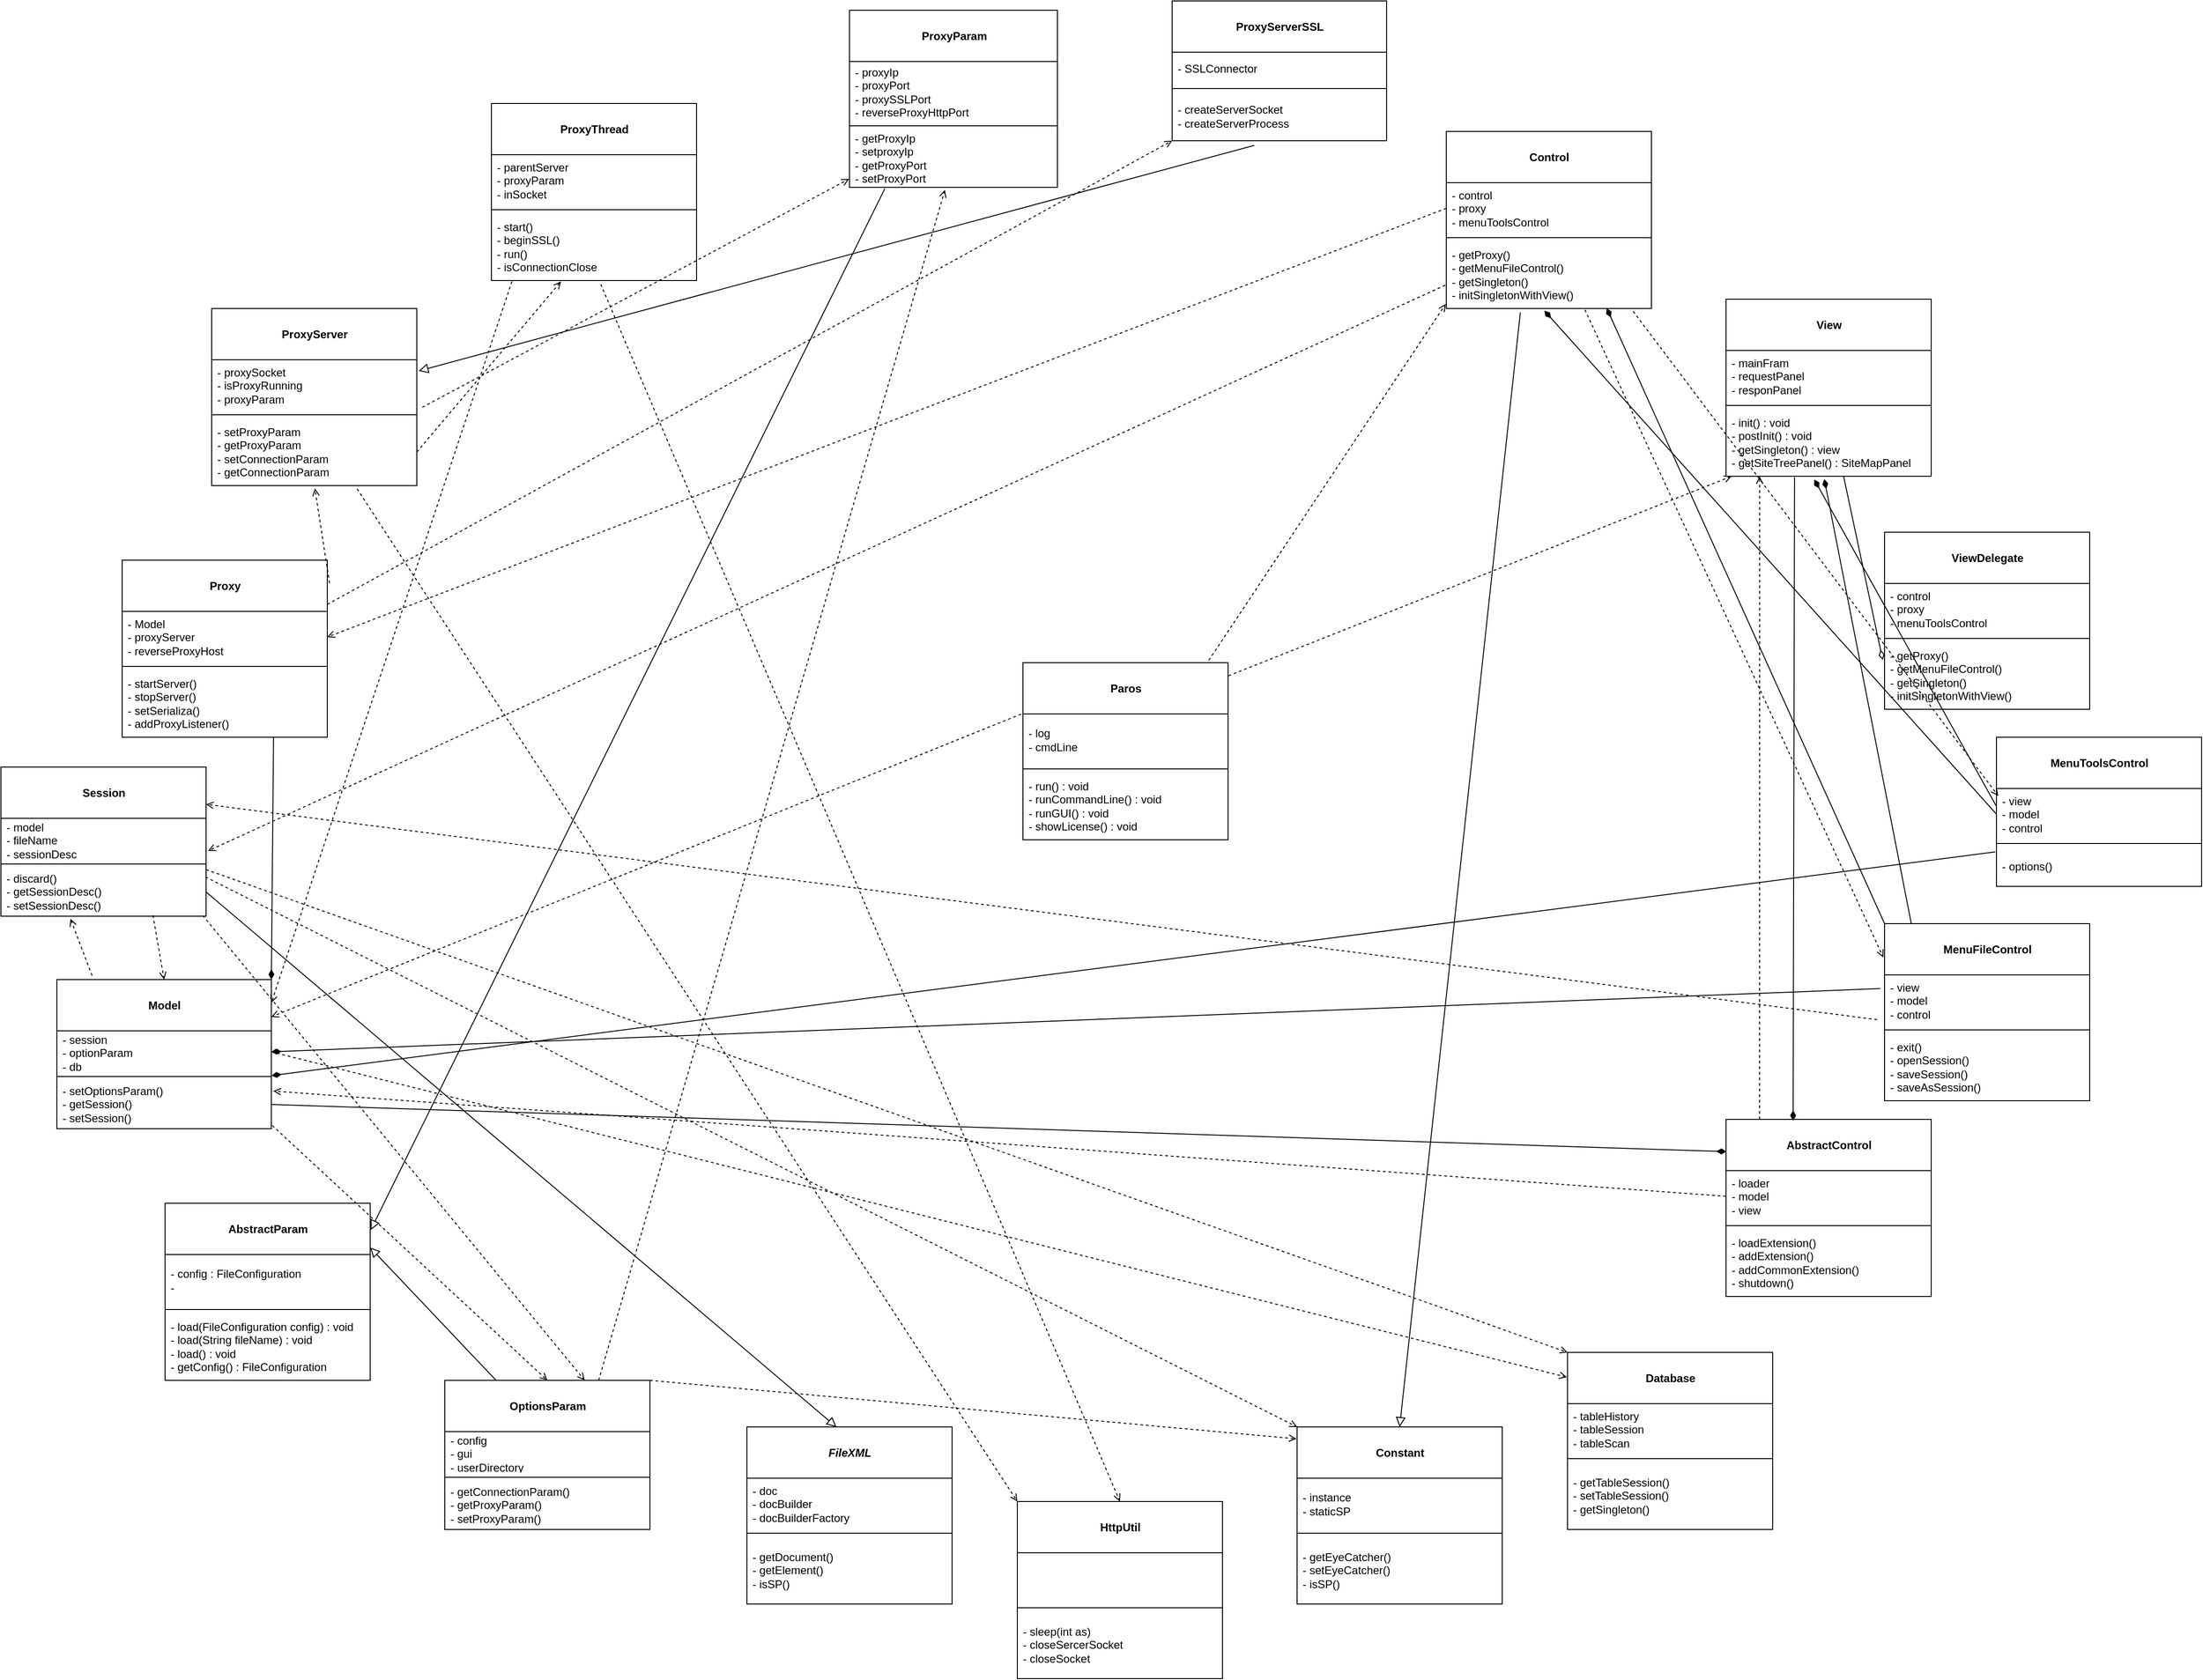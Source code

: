 <mxfile version="15.2.9" type="device"><diagram id="C5RBs43oDa-KdzZeNtuy" name="Page-1"><mxGraphModel dx="7194" dy="3816" grid="1" gridSize="10" guides="1" tooltips="1" connect="1" arrows="1" fold="1" page="1" pageScale="1" pageWidth="827" pageHeight="1169" math="0" shadow="0"><root><mxCell id="WIyWlLk6GJQsqaUBKTNV-0"/><mxCell id="WIyWlLk6GJQsqaUBKTNV-1" parent="WIyWlLk6GJQsqaUBKTNV-0"/><mxCell id="tkb_pEtWwUhzIgSd7zSA-120" value="&lt;br&gt;&lt;b&gt;ProxyServer&lt;/b&gt;" style="swimlane;fontStyle=0;align=center;verticalAlign=top;childLayout=stackLayout;horizontal=1;startSize=55;horizontalStack=0;resizeParent=1;resizeParentMax=0;resizeLast=0;collapsible=0;marginBottom=0;html=1;" parent="WIyWlLk6GJQsqaUBKTNV-1" vertex="1"><mxGeometry x="-1030" y="-490" width="220" height="190" as="geometry"/></mxCell><mxCell id="tkb_pEtWwUhzIgSd7zSA-122" value="- proxySocket&lt;br&gt;- isProxyRunning&lt;br&gt;- proxyParam" style="text;html=1;strokeColor=none;fillColor=none;align=left;verticalAlign=middle;spacingLeft=4;spacingRight=4;overflow=hidden;rotatable=0;points=[[0,0.5],[1,0.5]];portConstraint=eastwest;" parent="tkb_pEtWwUhzIgSd7zSA-120" vertex="1"><mxGeometry y="55" width="220" height="55" as="geometry"/></mxCell><mxCell id="tkb_pEtWwUhzIgSd7zSA-125" value="" style="line;strokeWidth=1;fillColor=none;align=left;verticalAlign=middle;spacingTop=-1;spacingLeft=3;spacingRight=3;rotatable=0;labelPosition=right;points=[];portConstraint=eastwest;" parent="tkb_pEtWwUhzIgSd7zSA-120" vertex="1"><mxGeometry y="110" width="220" height="8" as="geometry"/></mxCell><mxCell id="tkb_pEtWwUhzIgSd7zSA-127" value="- setProxyParam&lt;br&gt;- getProxyParam&lt;br&gt;- setConnectionParam&lt;br&gt;- getConnectionParam" style="text;html=1;strokeColor=none;fillColor=none;align=left;verticalAlign=middle;spacingLeft=4;spacingRight=4;overflow=hidden;rotatable=0;points=[[0,0.5],[1,0.5]];portConstraint=eastwest;" parent="tkb_pEtWwUhzIgSd7zSA-120" vertex="1"><mxGeometry y="118" width="220" height="72" as="geometry"/></mxCell><mxCell id="bQ-2oHwVP3NK-oVMbTSB-0" value="&lt;br&gt;&lt;b&gt;ProxyServerSSL&lt;/b&gt;" style="swimlane;fontStyle=0;align=center;verticalAlign=top;childLayout=stackLayout;horizontal=1;startSize=55;horizontalStack=0;resizeParent=1;resizeParentMax=0;resizeLast=0;collapsible=0;marginBottom=0;html=1;" parent="WIyWlLk6GJQsqaUBKTNV-1" vertex="1"><mxGeometry y="-820" width="230" height="150" as="geometry"/></mxCell><mxCell id="bQ-2oHwVP3NK-oVMbTSB-1" value="- SSLConnector" style="text;html=1;strokeColor=none;fillColor=none;align=left;verticalAlign=middle;spacingLeft=4;spacingRight=4;overflow=hidden;rotatable=0;points=[[0,0.5],[1,0.5]];portConstraint=eastwest;" parent="bQ-2oHwVP3NK-oVMbTSB-0" vertex="1"><mxGeometry y="55" width="230" height="35" as="geometry"/></mxCell><mxCell id="bQ-2oHwVP3NK-oVMbTSB-2" value="" style="line;strokeWidth=1;fillColor=none;align=left;verticalAlign=middle;spacingTop=-1;spacingLeft=3;spacingRight=3;rotatable=0;labelPosition=right;points=[];portConstraint=eastwest;" parent="bQ-2oHwVP3NK-oVMbTSB-0" vertex="1"><mxGeometry y="90" width="230" height="8" as="geometry"/></mxCell><mxCell id="bQ-2oHwVP3NK-oVMbTSB-3" value="- createServerSocket&lt;br&gt;- createServerProcess" style="text;html=1;strokeColor=none;fillColor=none;align=left;verticalAlign=middle;spacingLeft=4;spacingRight=4;overflow=hidden;rotatable=0;points=[[0,0.5],[1,0.5]];portConstraint=eastwest;" parent="bQ-2oHwVP3NK-oVMbTSB-0" vertex="1"><mxGeometry y="98" width="230" height="52" as="geometry"/></mxCell><mxCell id="bQ-2oHwVP3NK-oVMbTSB-4" value="&lt;br&gt;&lt;b&gt;ProxyParam&lt;/b&gt;" style="swimlane;fontStyle=0;align=center;verticalAlign=top;childLayout=stackLayout;horizontal=1;startSize=55;horizontalStack=0;resizeParent=1;resizeParentMax=0;resizeLast=0;collapsible=0;marginBottom=0;html=1;" parent="WIyWlLk6GJQsqaUBKTNV-1" vertex="1"><mxGeometry x="-346" y="-810" width="223" height="190" as="geometry"/></mxCell><mxCell id="bQ-2oHwVP3NK-oVMbTSB-5" value="- proxyIp&lt;br&gt;- proxyPort&lt;br&gt;- proxySSLPort&lt;br&gt;- reverseProxyHttpPort" style="text;html=1;strokeColor=none;fillColor=none;align=left;verticalAlign=middle;spacingLeft=4;spacingRight=4;overflow=hidden;rotatable=0;points=[[0,0.5],[1,0.5]];portConstraint=eastwest;" parent="bQ-2oHwVP3NK-oVMbTSB-4" vertex="1"><mxGeometry y="55" width="223" height="65" as="geometry"/></mxCell><mxCell id="bQ-2oHwVP3NK-oVMbTSB-6" value="" style="line;strokeWidth=1;fillColor=none;align=left;verticalAlign=middle;spacingTop=-1;spacingLeft=3;spacingRight=3;rotatable=0;labelPosition=right;points=[];portConstraint=eastwest;" parent="bQ-2oHwVP3NK-oVMbTSB-4" vertex="1"><mxGeometry y="120" width="223" height="8" as="geometry"/></mxCell><mxCell id="bQ-2oHwVP3NK-oVMbTSB-7" value="- getProxyIp&lt;br&gt;- setproxyIp&lt;br&gt;- getProxyPort&lt;br&gt;- setProxyPort" style="text;html=1;strokeColor=none;fillColor=none;align=left;verticalAlign=middle;spacingLeft=4;spacingRight=4;overflow=hidden;rotatable=0;points=[[0,0.5],[1,0.5]];portConstraint=eastwest;" parent="bQ-2oHwVP3NK-oVMbTSB-4" vertex="1"><mxGeometry y="128" width="223" height="62" as="geometry"/></mxCell><mxCell id="bQ-2oHwVP3NK-oVMbTSB-8" value="&lt;br&gt;&lt;b&gt;ProxyThread&lt;/b&gt;" style="swimlane;fontStyle=0;align=center;verticalAlign=top;childLayout=stackLayout;horizontal=1;startSize=55;horizontalStack=0;resizeParent=1;resizeParentMax=0;resizeLast=0;collapsible=0;marginBottom=0;html=1;" parent="WIyWlLk6GJQsqaUBKTNV-1" vertex="1"><mxGeometry x="-730" y="-710" width="220" height="190" as="geometry"/></mxCell><mxCell id="bQ-2oHwVP3NK-oVMbTSB-9" value="- parentServer&lt;br&gt;- proxyParam&lt;br&gt;- inSocket" style="text;html=1;strokeColor=none;fillColor=none;align=left;verticalAlign=middle;spacingLeft=4;spacingRight=4;overflow=hidden;rotatable=0;points=[[0,0.5],[1,0.5]];portConstraint=eastwest;" parent="bQ-2oHwVP3NK-oVMbTSB-8" vertex="1"><mxGeometry y="55" width="220" height="55" as="geometry"/></mxCell><mxCell id="bQ-2oHwVP3NK-oVMbTSB-10" value="" style="line;strokeWidth=1;fillColor=none;align=left;verticalAlign=middle;spacingTop=-1;spacingLeft=3;spacingRight=3;rotatable=0;labelPosition=right;points=[];portConstraint=eastwest;" parent="bQ-2oHwVP3NK-oVMbTSB-8" vertex="1"><mxGeometry y="110" width="220" height="8" as="geometry"/></mxCell><mxCell id="bQ-2oHwVP3NK-oVMbTSB-11" value="- start()&lt;br&gt;- beginSSL()&lt;br&gt;- run()&lt;br&gt;- isConnectionClose" style="text;html=1;strokeColor=none;fillColor=none;align=left;verticalAlign=middle;spacingLeft=4;spacingRight=4;overflow=hidden;rotatable=0;points=[[0,0.5],[1,0.5]];portConstraint=eastwest;" parent="bQ-2oHwVP3NK-oVMbTSB-8" vertex="1"><mxGeometry y="118" width="220" height="72" as="geometry"/></mxCell><mxCell id="bQ-2oHwVP3NK-oVMbTSB-12" value="&lt;br&gt;&lt;b&gt;Proxy&lt;/b&gt;" style="swimlane;fontStyle=0;align=center;verticalAlign=top;childLayout=stackLayout;horizontal=1;startSize=55;horizontalStack=0;resizeParent=1;resizeParentMax=0;resizeLast=0;collapsible=0;marginBottom=0;html=1;" parent="WIyWlLk6GJQsqaUBKTNV-1" vertex="1"><mxGeometry x="-1126" y="-220" width="220" height="190" as="geometry"/></mxCell><mxCell id="bQ-2oHwVP3NK-oVMbTSB-13" value="- Model&lt;br&gt;- proxyServer&lt;br&gt;- reverseProxyHost" style="text;html=1;strokeColor=none;fillColor=none;align=left;verticalAlign=middle;spacingLeft=4;spacingRight=4;overflow=hidden;rotatable=0;points=[[0,0.5],[1,0.5]];portConstraint=eastwest;" parent="bQ-2oHwVP3NK-oVMbTSB-12" vertex="1"><mxGeometry y="55" width="220" height="55" as="geometry"/></mxCell><mxCell id="bQ-2oHwVP3NK-oVMbTSB-14" value="" style="line;strokeWidth=1;fillColor=none;align=left;verticalAlign=middle;spacingTop=-1;spacingLeft=3;spacingRight=3;rotatable=0;labelPosition=right;points=[];portConstraint=eastwest;" parent="bQ-2oHwVP3NK-oVMbTSB-12" vertex="1"><mxGeometry y="110" width="220" height="8" as="geometry"/></mxCell><mxCell id="bQ-2oHwVP3NK-oVMbTSB-15" value="- startServer()&lt;br&gt;- stopServer()&lt;br&gt;- setSerializa()&lt;br&gt;- addProxyListener()" style="text;html=1;strokeColor=none;fillColor=none;align=left;verticalAlign=middle;spacingLeft=4;spacingRight=4;overflow=hidden;rotatable=0;points=[[0,0.5],[1,0.5]];portConstraint=eastwest;" parent="bQ-2oHwVP3NK-oVMbTSB-12" vertex="1"><mxGeometry y="118" width="220" height="72" as="geometry"/></mxCell><mxCell id="bQ-2oHwVP3NK-oVMbTSB-16" value="&lt;br&gt;&lt;b&gt;Model&lt;/b&gt;" style="swimlane;fontStyle=0;align=center;verticalAlign=top;childLayout=stackLayout;horizontal=1;startSize=55;horizontalStack=0;resizeParent=1;resizeParentMax=0;resizeLast=0;collapsible=0;marginBottom=0;html=1;" parent="WIyWlLk6GJQsqaUBKTNV-1" vertex="1"><mxGeometry x="-1196" y="230" width="230" height="160" as="geometry"/></mxCell><mxCell id="bQ-2oHwVP3NK-oVMbTSB-17" value="- session&amp;nbsp;&lt;br&gt;- optionParam&lt;br&gt;- db" style="text;html=1;strokeColor=none;fillColor=none;align=left;verticalAlign=middle;spacingLeft=4;spacingRight=4;overflow=hidden;rotatable=0;points=[[0,0.5],[1,0.5]];portConstraint=eastwest;" parent="bQ-2oHwVP3NK-oVMbTSB-16" vertex="1"><mxGeometry y="55" width="230" height="45" as="geometry"/></mxCell><mxCell id="bQ-2oHwVP3NK-oVMbTSB-18" value="" style="line;strokeWidth=1;fillColor=none;align=left;verticalAlign=middle;spacingTop=-1;spacingLeft=3;spacingRight=3;rotatable=0;labelPosition=right;points=[];portConstraint=eastwest;" parent="bQ-2oHwVP3NK-oVMbTSB-16" vertex="1"><mxGeometry y="100" width="230" height="8" as="geometry"/></mxCell><mxCell id="bQ-2oHwVP3NK-oVMbTSB-19" value="- setOptionsParam()&lt;br&gt;- getSession()&lt;br&gt;- setSession()" style="text;html=1;strokeColor=none;fillColor=none;align=left;verticalAlign=middle;spacingLeft=4;spacingRight=4;overflow=hidden;rotatable=0;points=[[0,0.5],[1,0.5]];portConstraint=eastwest;" parent="bQ-2oHwVP3NK-oVMbTSB-16" vertex="1"><mxGeometry y="108" width="230" height="52" as="geometry"/></mxCell><mxCell id="bQ-2oHwVP3NK-oVMbTSB-20" value="&lt;br&gt;&lt;b&gt;Session&lt;/b&gt;" style="swimlane;fontStyle=0;align=center;verticalAlign=top;childLayout=stackLayout;horizontal=1;startSize=55;horizontalStack=0;resizeParent=1;resizeParentMax=0;resizeLast=0;collapsible=0;marginBottom=0;html=1;" parent="WIyWlLk6GJQsqaUBKTNV-1" vertex="1"><mxGeometry x="-1256" y="2" width="220" height="160" as="geometry"/></mxCell><mxCell id="bQ-2oHwVP3NK-oVMbTSB-21" value="- model&amp;nbsp;&lt;br&gt;- fileName&lt;br&gt;- sessionDesc" style="text;html=1;strokeColor=none;fillColor=none;align=left;verticalAlign=middle;spacingLeft=4;spacingRight=4;overflow=hidden;rotatable=0;points=[[0,0.5],[1,0.5]];portConstraint=eastwest;" parent="bQ-2oHwVP3NK-oVMbTSB-20" vertex="1"><mxGeometry y="55" width="220" height="45" as="geometry"/></mxCell><mxCell id="bQ-2oHwVP3NK-oVMbTSB-22" value="" style="line;strokeWidth=1;fillColor=none;align=left;verticalAlign=middle;spacingTop=-1;spacingLeft=3;spacingRight=3;rotatable=0;labelPosition=right;points=[];portConstraint=eastwest;" parent="bQ-2oHwVP3NK-oVMbTSB-20" vertex="1"><mxGeometry y="100" width="220" height="8" as="geometry"/></mxCell><mxCell id="bQ-2oHwVP3NK-oVMbTSB-23" value="- discard()&lt;br&gt;- getSessionDesc()&lt;br&gt;- setSessionDesc()" style="text;html=1;strokeColor=none;fillColor=none;align=left;verticalAlign=middle;spacingLeft=4;spacingRight=4;overflow=hidden;rotatable=0;points=[[0,0.5],[1,0.5]];portConstraint=eastwest;" parent="bQ-2oHwVP3NK-oVMbTSB-20" vertex="1"><mxGeometry y="108" width="220" height="52" as="geometry"/></mxCell><mxCell id="bQ-2oHwVP3NK-oVMbTSB-24" value="&lt;br&gt;&lt;b&gt;OptionsParam&lt;/b&gt;" style="swimlane;fontStyle=0;align=center;verticalAlign=top;childLayout=stackLayout;horizontal=1;startSize=55;horizontalStack=0;resizeParent=1;resizeParentMax=0;resizeLast=0;collapsible=0;marginBottom=0;html=1;" parent="WIyWlLk6GJQsqaUBKTNV-1" vertex="1"><mxGeometry x="-780" y="660" width="220" height="160" as="geometry"/></mxCell><mxCell id="bQ-2oHwVP3NK-oVMbTSB-25" value="- config&amp;nbsp;&lt;br&gt;- gui&lt;br&gt;- userDirectory" style="text;html=1;strokeColor=none;fillColor=none;align=left;verticalAlign=middle;spacingLeft=4;spacingRight=4;overflow=hidden;rotatable=0;points=[[0,0.5],[1,0.5]];portConstraint=eastwest;" parent="bQ-2oHwVP3NK-oVMbTSB-24" vertex="1"><mxGeometry y="55" width="220" height="45" as="geometry"/></mxCell><mxCell id="bQ-2oHwVP3NK-oVMbTSB-26" value="" style="line;strokeWidth=1;fillColor=none;align=left;verticalAlign=middle;spacingTop=-1;spacingLeft=3;spacingRight=3;rotatable=0;labelPosition=right;points=[];portConstraint=eastwest;" parent="bQ-2oHwVP3NK-oVMbTSB-24" vertex="1"><mxGeometry y="100" width="220" height="8" as="geometry"/></mxCell><mxCell id="bQ-2oHwVP3NK-oVMbTSB-27" value="- getConnectionParam()&lt;br&gt;- getProxyParam()&lt;br&gt;- setProxyParam()" style="text;html=1;strokeColor=none;fillColor=none;align=left;verticalAlign=middle;spacingLeft=4;spacingRight=4;overflow=hidden;rotatable=0;points=[[0,0.5],[1,0.5]];portConstraint=eastwest;" parent="bQ-2oHwVP3NK-oVMbTSB-24" vertex="1"><mxGeometry y="108" width="220" height="52" as="geometry"/></mxCell><mxCell id="bQ-2oHwVP3NK-oVMbTSB-28" value="&lt;br&gt;&lt;b&gt;Control&lt;/b&gt;" style="swimlane;fontStyle=0;align=center;verticalAlign=top;childLayout=stackLayout;horizontal=1;startSize=55;horizontalStack=0;resizeParent=1;resizeParentMax=0;resizeLast=0;collapsible=0;marginBottom=0;html=1;" parent="WIyWlLk6GJQsqaUBKTNV-1" vertex="1"><mxGeometry x="294" y="-680" width="220" height="190" as="geometry"/></mxCell><mxCell id="bQ-2oHwVP3NK-oVMbTSB-29" value="- control&lt;br&gt;- proxy&lt;br&gt;- menuToolsControl" style="text;html=1;strokeColor=none;fillColor=none;align=left;verticalAlign=middle;spacingLeft=4;spacingRight=4;overflow=hidden;rotatable=0;points=[[0,0.5],[1,0.5]];portConstraint=eastwest;" parent="bQ-2oHwVP3NK-oVMbTSB-28" vertex="1"><mxGeometry y="55" width="220" height="55" as="geometry"/></mxCell><mxCell id="bQ-2oHwVP3NK-oVMbTSB-30" value="" style="line;strokeWidth=1;fillColor=none;align=left;verticalAlign=middle;spacingTop=-1;spacingLeft=3;spacingRight=3;rotatable=0;labelPosition=right;points=[];portConstraint=eastwest;" parent="bQ-2oHwVP3NK-oVMbTSB-28" vertex="1"><mxGeometry y="110" width="220" height="8" as="geometry"/></mxCell><mxCell id="bQ-2oHwVP3NK-oVMbTSB-31" value="- getProxy()&lt;br&gt;- getMenuFileControl()&lt;br&gt;- getSingleton()&lt;br&gt;- initSingletonWithView()" style="text;html=1;strokeColor=none;fillColor=none;align=left;verticalAlign=middle;spacingLeft=4;spacingRight=4;overflow=hidden;rotatable=0;points=[[0,0.5],[1,0.5]];portConstraint=eastwest;" parent="bQ-2oHwVP3NK-oVMbTSB-28" vertex="1"><mxGeometry y="118" width="220" height="72" as="geometry"/></mxCell><mxCell id="bQ-2oHwVP3NK-oVMbTSB-33" value="&lt;br&gt;&lt;b&gt;MenuFileControl&lt;/b&gt;" style="swimlane;fontStyle=0;align=center;verticalAlign=top;childLayout=stackLayout;horizontal=1;startSize=55;horizontalStack=0;resizeParent=1;resizeParentMax=0;resizeLast=0;collapsible=0;marginBottom=0;html=1;" parent="WIyWlLk6GJQsqaUBKTNV-1" vertex="1"><mxGeometry x="764" y="170" width="220" height="190" as="geometry"/></mxCell><mxCell id="bQ-2oHwVP3NK-oVMbTSB-34" value="- view&lt;br&gt;- model&lt;br&gt;- control" style="text;html=1;strokeColor=none;fillColor=none;align=left;verticalAlign=middle;spacingLeft=4;spacingRight=4;overflow=hidden;rotatable=0;points=[[0,0.5],[1,0.5]];portConstraint=eastwest;" parent="bQ-2oHwVP3NK-oVMbTSB-33" vertex="1"><mxGeometry y="55" width="220" height="55" as="geometry"/></mxCell><mxCell id="bQ-2oHwVP3NK-oVMbTSB-35" value="" style="line;strokeWidth=1;fillColor=none;align=left;verticalAlign=middle;spacingTop=-1;spacingLeft=3;spacingRight=3;rotatable=0;labelPosition=right;points=[];portConstraint=eastwest;" parent="bQ-2oHwVP3NK-oVMbTSB-33" vertex="1"><mxGeometry y="110" width="220" height="8" as="geometry"/></mxCell><mxCell id="bQ-2oHwVP3NK-oVMbTSB-36" value="- exit()&lt;br&gt;- openSession()&lt;br&gt;- saveSession()&lt;br&gt;- saveAsSession()" style="text;html=1;strokeColor=none;fillColor=none;align=left;verticalAlign=middle;spacingLeft=4;spacingRight=4;overflow=hidden;rotatable=0;points=[[0,0.5],[1,0.5]];portConstraint=eastwest;" parent="bQ-2oHwVP3NK-oVMbTSB-33" vertex="1"><mxGeometry y="118" width="220" height="72" as="geometry"/></mxCell><mxCell id="bQ-2oHwVP3NK-oVMbTSB-37" value="&lt;br&gt;&lt;b&gt;MenuToolsControl&lt;/b&gt;" style="swimlane;fontStyle=0;align=center;verticalAlign=top;childLayout=stackLayout;horizontal=1;startSize=55;horizontalStack=0;resizeParent=1;resizeParentMax=0;resizeLast=0;collapsible=0;marginBottom=0;html=1;" parent="WIyWlLk6GJQsqaUBKTNV-1" vertex="1"><mxGeometry x="884" y="-30" width="220" height="160" as="geometry"/></mxCell><mxCell id="bQ-2oHwVP3NK-oVMbTSB-38" value="- view&lt;br&gt;- model&lt;br&gt;- control" style="text;html=1;strokeColor=none;fillColor=none;align=left;verticalAlign=middle;spacingLeft=4;spacingRight=4;overflow=hidden;rotatable=0;points=[[0,0.5],[1,0.5]];portConstraint=eastwest;" parent="bQ-2oHwVP3NK-oVMbTSB-37" vertex="1"><mxGeometry y="55" width="220" height="55" as="geometry"/></mxCell><mxCell id="bQ-2oHwVP3NK-oVMbTSB-39" value="" style="line;strokeWidth=1;fillColor=none;align=left;verticalAlign=middle;spacingTop=-1;spacingLeft=3;spacingRight=3;rotatable=0;labelPosition=right;points=[];portConstraint=eastwest;" parent="bQ-2oHwVP3NK-oVMbTSB-37" vertex="1"><mxGeometry y="110" width="220" height="8" as="geometry"/></mxCell><mxCell id="bQ-2oHwVP3NK-oVMbTSB-40" value="- options()" style="text;html=1;strokeColor=none;fillColor=none;align=left;verticalAlign=middle;spacingLeft=4;spacingRight=4;overflow=hidden;rotatable=0;points=[[0,0.5],[1,0.5]];portConstraint=eastwest;" parent="bQ-2oHwVP3NK-oVMbTSB-37" vertex="1"><mxGeometry y="118" width="220" height="42" as="geometry"/></mxCell><mxCell id="bQ-2oHwVP3NK-oVMbTSB-41" value="&lt;br&gt;&lt;b&gt;AbstractControl&lt;/b&gt;" style="swimlane;fontStyle=0;align=center;verticalAlign=top;childLayout=stackLayout;horizontal=1;startSize=55;horizontalStack=0;resizeParent=1;resizeParentMax=0;resizeLast=0;collapsible=0;marginBottom=0;html=1;" parent="WIyWlLk6GJQsqaUBKTNV-1" vertex="1"><mxGeometry x="594" y="380" width="220" height="190" as="geometry"/></mxCell><mxCell id="bQ-2oHwVP3NK-oVMbTSB-42" value="- loader&lt;br&gt;- model&lt;br&gt;- view" style="text;html=1;strokeColor=none;fillColor=none;align=left;verticalAlign=middle;spacingLeft=4;spacingRight=4;overflow=hidden;rotatable=0;points=[[0,0.5],[1,0.5]];portConstraint=eastwest;" parent="bQ-2oHwVP3NK-oVMbTSB-41" vertex="1"><mxGeometry y="55" width="220" height="55" as="geometry"/></mxCell><mxCell id="bQ-2oHwVP3NK-oVMbTSB-43" value="" style="line;strokeWidth=1;fillColor=none;align=left;verticalAlign=middle;spacingTop=-1;spacingLeft=3;spacingRight=3;rotatable=0;labelPosition=right;points=[];portConstraint=eastwest;" parent="bQ-2oHwVP3NK-oVMbTSB-41" vertex="1"><mxGeometry y="110" width="220" height="8" as="geometry"/></mxCell><mxCell id="bQ-2oHwVP3NK-oVMbTSB-44" value="- loadExtension()&lt;br&gt;- addExtension()&lt;br&gt;- addCommonExtension()&lt;br&gt;- shutdown()" style="text;html=1;strokeColor=none;fillColor=none;align=left;verticalAlign=middle;spacingLeft=4;spacingRight=4;overflow=hidden;rotatable=0;points=[[0,0.5],[1,0.5]];portConstraint=eastwest;" parent="bQ-2oHwVP3NK-oVMbTSB-41" vertex="1"><mxGeometry y="118" width="220" height="72" as="geometry"/></mxCell><mxCell id="bQ-2oHwVP3NK-oVMbTSB-45" value="&lt;br&gt;&lt;b&gt;ViewDelegate&lt;/b&gt;" style="swimlane;fontStyle=0;align=center;verticalAlign=top;childLayout=stackLayout;horizontal=1;startSize=55;horizontalStack=0;resizeParent=1;resizeParentMax=0;resizeLast=0;collapsible=0;marginBottom=0;html=1;" parent="WIyWlLk6GJQsqaUBKTNV-1" vertex="1"><mxGeometry x="764" y="-250" width="220" height="190" as="geometry"/></mxCell><mxCell id="bQ-2oHwVP3NK-oVMbTSB-46" value="- control&lt;br&gt;- proxy&lt;br&gt;- menuToolsControl" style="text;html=1;strokeColor=none;fillColor=none;align=left;verticalAlign=middle;spacingLeft=4;spacingRight=4;overflow=hidden;rotatable=0;points=[[0,0.5],[1,0.5]];portConstraint=eastwest;" parent="bQ-2oHwVP3NK-oVMbTSB-45" vertex="1"><mxGeometry y="55" width="220" height="55" as="geometry"/></mxCell><mxCell id="bQ-2oHwVP3NK-oVMbTSB-47" value="" style="line;strokeWidth=1;fillColor=none;align=left;verticalAlign=middle;spacingTop=-1;spacingLeft=3;spacingRight=3;rotatable=0;labelPosition=right;points=[];portConstraint=eastwest;" parent="bQ-2oHwVP3NK-oVMbTSB-45" vertex="1"><mxGeometry y="110" width="220" height="8" as="geometry"/></mxCell><mxCell id="bQ-2oHwVP3NK-oVMbTSB-48" value="- getProxy()&lt;br&gt;- getMenuFileControl()&lt;br&gt;- getSingleton()&lt;br&gt;- initSingletonWithView()" style="text;html=1;strokeColor=none;fillColor=none;align=left;verticalAlign=middle;spacingLeft=4;spacingRight=4;overflow=hidden;rotatable=0;points=[[0,0.5],[1,0.5]];portConstraint=eastwest;" parent="bQ-2oHwVP3NK-oVMbTSB-45" vertex="1"><mxGeometry y="118" width="220" height="72" as="geometry"/></mxCell><mxCell id="bQ-2oHwVP3NK-oVMbTSB-49" value="&lt;br&gt;&lt;b&gt;Database&lt;/b&gt;" style="swimlane;fontStyle=0;align=center;verticalAlign=top;childLayout=stackLayout;horizontal=1;startSize=55;horizontalStack=0;resizeParent=1;resizeParentMax=0;resizeLast=0;collapsible=0;marginBottom=0;html=1;" parent="WIyWlLk6GJQsqaUBKTNV-1" vertex="1"><mxGeometry x="424" y="630" width="220" height="190" as="geometry"/></mxCell><mxCell id="bQ-2oHwVP3NK-oVMbTSB-50" value="- tableHistory&lt;br&gt;- tableSession&lt;br&gt;- tableScan" style="text;html=1;strokeColor=none;fillColor=none;align=left;verticalAlign=middle;spacingLeft=4;spacingRight=4;overflow=hidden;rotatable=0;points=[[0,0.5],[1,0.5]];portConstraint=eastwest;" parent="bQ-2oHwVP3NK-oVMbTSB-49" vertex="1"><mxGeometry y="55" width="220" height="55" as="geometry"/></mxCell><mxCell id="bQ-2oHwVP3NK-oVMbTSB-51" value="" style="line;strokeWidth=1;fillColor=none;align=left;verticalAlign=middle;spacingTop=-1;spacingLeft=3;spacingRight=3;rotatable=0;labelPosition=right;points=[];portConstraint=eastwest;" parent="bQ-2oHwVP3NK-oVMbTSB-49" vertex="1"><mxGeometry y="110" width="220" height="8" as="geometry"/></mxCell><mxCell id="bQ-2oHwVP3NK-oVMbTSB-52" value="- getTableSession()&lt;br&gt;- setTableSession()&lt;br&gt;- getSingleton()" style="text;html=1;strokeColor=none;fillColor=none;align=left;verticalAlign=middle;spacingLeft=4;spacingRight=4;overflow=hidden;rotatable=0;points=[[0,0.5],[1,0.5]];portConstraint=eastwest;" parent="bQ-2oHwVP3NK-oVMbTSB-49" vertex="1"><mxGeometry y="118" width="220" height="72" as="geometry"/></mxCell><mxCell id="bQ-2oHwVP3NK-oVMbTSB-53" value="&lt;br&gt;&lt;b&gt;Constant&lt;/b&gt;" style="swimlane;fontStyle=0;align=center;verticalAlign=top;childLayout=stackLayout;horizontal=1;startSize=55;horizontalStack=0;resizeParent=1;resizeParentMax=0;resizeLast=0;collapsible=0;marginBottom=0;html=1;" parent="WIyWlLk6GJQsqaUBKTNV-1" vertex="1"><mxGeometry x="134" y="710" width="220" height="190" as="geometry"/></mxCell><mxCell id="bQ-2oHwVP3NK-oVMbTSB-54" value="- instance&lt;br&gt;- staticSP" style="text;html=1;strokeColor=none;fillColor=none;align=left;verticalAlign=middle;spacingLeft=4;spacingRight=4;overflow=hidden;rotatable=0;points=[[0,0.5],[1,0.5]];portConstraint=eastwest;" parent="bQ-2oHwVP3NK-oVMbTSB-53" vertex="1"><mxGeometry y="55" width="220" height="55" as="geometry"/></mxCell><mxCell id="bQ-2oHwVP3NK-oVMbTSB-55" value="" style="line;strokeWidth=1;fillColor=none;align=left;verticalAlign=middle;spacingTop=-1;spacingLeft=3;spacingRight=3;rotatable=0;labelPosition=right;points=[];portConstraint=eastwest;" parent="bQ-2oHwVP3NK-oVMbTSB-53" vertex="1"><mxGeometry y="110" width="220" height="8" as="geometry"/></mxCell><mxCell id="bQ-2oHwVP3NK-oVMbTSB-56" value="- getEyeCatcher()&lt;br&gt;- setEyeCatcher()&lt;br&gt;- isSP()" style="text;html=1;strokeColor=none;fillColor=none;align=left;verticalAlign=middle;spacingLeft=4;spacingRight=4;overflow=hidden;rotatable=0;points=[[0,0.5],[1,0.5]];portConstraint=eastwest;" parent="bQ-2oHwVP3NK-oVMbTSB-53" vertex="1"><mxGeometry y="118" width="220" height="72" as="geometry"/></mxCell><mxCell id="bQ-2oHwVP3NK-oVMbTSB-57" value="&lt;i&gt;&lt;br&gt;&lt;b&gt;FileXML&lt;/b&gt;&lt;/i&gt;" style="swimlane;fontStyle=0;align=center;verticalAlign=top;childLayout=stackLayout;horizontal=1;startSize=55;horizontalStack=0;resizeParent=1;resizeParentMax=0;resizeLast=0;collapsible=0;marginBottom=0;html=1;" parent="WIyWlLk6GJQsqaUBKTNV-1" vertex="1"><mxGeometry x="-456" y="710" width="220" height="190" as="geometry"/></mxCell><mxCell id="bQ-2oHwVP3NK-oVMbTSB-58" value="- doc&lt;br&gt;- docBuilder&lt;br&gt;- docBuilderFactory" style="text;html=1;strokeColor=none;fillColor=none;align=left;verticalAlign=middle;spacingLeft=4;spacingRight=4;overflow=hidden;rotatable=0;points=[[0,0.5],[1,0.5]];portConstraint=eastwest;" parent="bQ-2oHwVP3NK-oVMbTSB-57" vertex="1"><mxGeometry y="55" width="220" height="55" as="geometry"/></mxCell><mxCell id="bQ-2oHwVP3NK-oVMbTSB-59" value="" style="line;strokeWidth=1;fillColor=none;align=left;verticalAlign=middle;spacingTop=-1;spacingLeft=3;spacingRight=3;rotatable=0;labelPosition=right;points=[];portConstraint=eastwest;" parent="bQ-2oHwVP3NK-oVMbTSB-57" vertex="1"><mxGeometry y="110" width="220" height="8" as="geometry"/></mxCell><mxCell id="bQ-2oHwVP3NK-oVMbTSB-60" value="- getDocument()&lt;br&gt;- getElement()&lt;br&gt;- isSP()" style="text;html=1;strokeColor=none;fillColor=none;align=left;verticalAlign=middle;spacingLeft=4;spacingRight=4;overflow=hidden;rotatable=0;points=[[0,0.5],[1,0.5]];portConstraint=eastwest;" parent="bQ-2oHwVP3NK-oVMbTSB-57" vertex="1"><mxGeometry y="118" width="220" height="72" as="geometry"/></mxCell><mxCell id="xhPi20aCinLdUj6UbwOE-0" value="&lt;br&gt;&lt;b&gt;HttpUtil&lt;/b&gt;" style="swimlane;fontStyle=0;align=center;verticalAlign=top;childLayout=stackLayout;horizontal=1;startSize=55;horizontalStack=0;resizeParent=1;resizeParentMax=0;resizeLast=0;collapsible=0;marginBottom=0;html=1;" parent="WIyWlLk6GJQsqaUBKTNV-1" vertex="1"><mxGeometry x="-166" y="790" width="220" height="190" as="geometry"/></mxCell><mxCell id="xhPi20aCinLdUj6UbwOE-1" value="&lt;br&gt;&lt;br&gt;" style="text;html=1;strokeColor=none;fillColor=none;align=left;verticalAlign=middle;spacingLeft=4;spacingRight=4;overflow=hidden;rotatable=0;points=[[0,0.5],[1,0.5]];portConstraint=eastwest;" parent="xhPi20aCinLdUj6UbwOE-0" vertex="1"><mxGeometry y="55" width="220" height="55" as="geometry"/></mxCell><mxCell id="xhPi20aCinLdUj6UbwOE-2" value="" style="line;strokeWidth=1;fillColor=none;align=left;verticalAlign=middle;spacingTop=-1;spacingLeft=3;spacingRight=3;rotatable=0;labelPosition=right;points=[];portConstraint=eastwest;" parent="xhPi20aCinLdUj6UbwOE-0" vertex="1"><mxGeometry y="110" width="220" height="8" as="geometry"/></mxCell><mxCell id="xhPi20aCinLdUj6UbwOE-3" value="- sleep(int as)&lt;br&gt;- closeSercerSocket&lt;br&gt;- closeSocket" style="text;html=1;strokeColor=none;fillColor=none;align=left;verticalAlign=middle;spacingLeft=4;spacingRight=4;overflow=hidden;rotatable=0;points=[[0,0.5],[1,0.5]];portConstraint=eastwest;" parent="xhPi20aCinLdUj6UbwOE-0" vertex="1"><mxGeometry y="118" width="220" height="72" as="geometry"/></mxCell><mxCell id="xhPi20aCinLdUj6UbwOE-4" value="&lt;br&gt;&lt;b&gt;View&lt;/b&gt;" style="swimlane;fontStyle=0;align=center;verticalAlign=top;childLayout=stackLayout;horizontal=1;startSize=55;horizontalStack=0;resizeParent=1;resizeParentMax=0;resizeLast=0;collapsible=0;marginBottom=0;html=1;" parent="WIyWlLk6GJQsqaUBKTNV-1" vertex="1"><mxGeometry x="594" y="-500" width="220" height="190" as="geometry"/></mxCell><mxCell id="xhPi20aCinLdUj6UbwOE-5" value="- mainFram&lt;br&gt;- requestPanel&lt;br&gt;- responPanel" style="text;html=1;strokeColor=none;fillColor=none;align=left;verticalAlign=middle;spacingLeft=4;spacingRight=4;overflow=hidden;rotatable=0;points=[[0,0.5],[1,0.5]];portConstraint=eastwest;" parent="xhPi20aCinLdUj6UbwOE-4" vertex="1"><mxGeometry y="55" width="220" height="55" as="geometry"/></mxCell><mxCell id="xhPi20aCinLdUj6UbwOE-6" value="" style="line;strokeWidth=1;fillColor=none;align=left;verticalAlign=middle;spacingTop=-1;spacingLeft=3;spacingRight=3;rotatable=0;labelPosition=right;points=[];portConstraint=eastwest;" parent="xhPi20aCinLdUj6UbwOE-4" vertex="1"><mxGeometry y="110" width="220" height="8" as="geometry"/></mxCell><mxCell id="xhPi20aCinLdUj6UbwOE-7" value="- init() : void&lt;br&gt;- postInit() : void&lt;br&gt;- getSingleton() : view&lt;br&gt;- getSiteTreePanel() : SiteMapPanel" style="text;html=1;strokeColor=none;fillColor=none;align=left;verticalAlign=middle;spacingLeft=4;spacingRight=4;overflow=hidden;rotatable=0;points=[[0,0.5],[1,0.5]];portConstraint=eastwest;" parent="xhPi20aCinLdUj6UbwOE-4" vertex="1"><mxGeometry y="118" width="220" height="72" as="geometry"/></mxCell><mxCell id="xhPi20aCinLdUj6UbwOE-16" value="&lt;br&gt;&lt;b&gt;Paros&lt;/b&gt;" style="swimlane;fontStyle=0;align=center;verticalAlign=top;childLayout=stackLayout;horizontal=1;startSize=55;horizontalStack=0;resizeParent=1;resizeParentMax=0;resizeLast=0;collapsible=0;marginBottom=0;html=1;" parent="WIyWlLk6GJQsqaUBKTNV-1" vertex="1"><mxGeometry x="-160" y="-110" width="220" height="190" as="geometry"/></mxCell><mxCell id="xhPi20aCinLdUj6UbwOE-17" value="- log&lt;br&gt;- cmdLine" style="text;html=1;strokeColor=none;fillColor=none;align=left;verticalAlign=middle;spacingLeft=4;spacingRight=4;overflow=hidden;rotatable=0;points=[[0,0.5],[1,0.5]];portConstraint=eastwest;" parent="xhPi20aCinLdUj6UbwOE-16" vertex="1"><mxGeometry y="55" width="220" height="55" as="geometry"/></mxCell><mxCell id="xhPi20aCinLdUj6UbwOE-18" value="" style="line;strokeWidth=1;fillColor=none;align=left;verticalAlign=middle;spacingTop=-1;spacingLeft=3;spacingRight=3;rotatable=0;labelPosition=right;points=[];portConstraint=eastwest;" parent="xhPi20aCinLdUj6UbwOE-16" vertex="1"><mxGeometry y="110" width="220" height="8" as="geometry"/></mxCell><mxCell id="xhPi20aCinLdUj6UbwOE-19" value="- run() : void&lt;br&gt;- runCommandLine() : void&lt;br&gt;- runGUI() : void&lt;br&gt;- showLicense() : void" style="text;html=1;strokeColor=none;fillColor=none;align=left;verticalAlign=middle;spacingLeft=4;spacingRight=4;overflow=hidden;rotatable=0;points=[[0,0.5],[1,0.5]];portConstraint=eastwest;" parent="xhPi20aCinLdUj6UbwOE-16" vertex="1"><mxGeometry y="118" width="220" height="72" as="geometry"/></mxCell><mxCell id="xhPi20aCinLdUj6UbwOE-20" value="&lt;br&gt;&lt;b&gt;AbstractParam&lt;/b&gt;" style="swimlane;fontStyle=0;align=center;verticalAlign=top;childLayout=stackLayout;horizontal=1;startSize=55;horizontalStack=0;resizeParent=1;resizeParentMax=0;resizeLast=0;collapsible=0;marginBottom=0;html=1;" parent="WIyWlLk6GJQsqaUBKTNV-1" vertex="1"><mxGeometry x="-1080" y="470" width="220" height="190" as="geometry"/></mxCell><mxCell id="xhPi20aCinLdUj6UbwOE-21" value="- config : FileConfiguration&lt;br&gt;-&amp;nbsp;" style="text;html=1;strokeColor=none;fillColor=none;align=left;verticalAlign=middle;spacingLeft=4;spacingRight=4;overflow=hidden;rotatable=0;points=[[0,0.5],[1,0.5]];portConstraint=eastwest;" parent="xhPi20aCinLdUj6UbwOE-20" vertex="1"><mxGeometry y="55" width="220" height="55" as="geometry"/></mxCell><mxCell id="xhPi20aCinLdUj6UbwOE-22" value="" style="line;strokeWidth=1;fillColor=none;align=left;verticalAlign=middle;spacingTop=-1;spacingLeft=3;spacingRight=3;rotatable=0;labelPosition=right;points=[];portConstraint=eastwest;" parent="xhPi20aCinLdUj6UbwOE-20" vertex="1"><mxGeometry y="110" width="220" height="8" as="geometry"/></mxCell><mxCell id="xhPi20aCinLdUj6UbwOE-23" value="- load(FileConfiguration config) : void&lt;br&gt;- load(String fileName) : void&lt;br&gt;- load() : void&lt;br&gt;- getConfig() : FileConfiguration" style="text;html=1;strokeColor=none;fillColor=none;align=left;verticalAlign=middle;spacingLeft=4;spacingRight=4;overflow=hidden;rotatable=0;points=[[0,0.5],[1,0.5]];portConstraint=eastwest;" parent="xhPi20aCinLdUj6UbwOE-20" vertex="1"><mxGeometry y="118" width="220" height="72" as="geometry"/></mxCell><mxCell id="PqUfMIWt5qme7OOf2qv6-5" value="" style="html=1;verticalAlign=bottom;labelBackgroundColor=none;endArrow=open;endFill=0;dashed=1;exitX=0.906;exitY=-0.013;exitDx=0;exitDy=0;exitPerimeter=0;entryX=-0.003;entryY=0.933;entryDx=0;entryDy=0;entryPerimeter=0;" parent="WIyWlLk6GJQsqaUBKTNV-1" source="xhPi20aCinLdUj6UbwOE-16" target="bQ-2oHwVP3NK-oVMbTSB-31" edge="1"><mxGeometry width="160" relative="1" as="geometry"><mxPoint x="361.58" y="-380.002" as="sourcePoint"/><mxPoint x="110" y="-480" as="targetPoint"/></mxGeometry></mxCell><mxCell id="PqUfMIWt5qme7OOf2qv6-8" value="" style="html=1;verticalAlign=bottom;labelBackgroundColor=none;endArrow=open;endFill=0;dashed=1;exitX=1.002;exitY=0.074;exitDx=0;exitDy=0;exitPerimeter=0;entryX=0.027;entryY=1;entryDx=0;entryDy=0;entryPerimeter=0;" parent="WIyWlLk6GJQsqaUBKTNV-1" source="xhPi20aCinLdUj6UbwOE-16" target="xhPi20aCinLdUj6UbwOE-7" edge="1"><mxGeometry width="160" relative="1" as="geometry"><mxPoint x="49.32" y="-102.47" as="sourcePoint"/><mxPoint x="303.34" y="-484.824" as="targetPoint"/></mxGeometry></mxCell><mxCell id="PqUfMIWt5qme7OOf2qv6-9" value="" style="html=1;verticalAlign=bottom;labelBackgroundColor=none;endArrow=open;endFill=0;dashed=1;exitX=-0.009;exitY=0.003;exitDx=0;exitDy=0;exitPerimeter=0;entryX=1;entryY=0.25;entryDx=0;entryDy=0;" parent="WIyWlLk6GJQsqaUBKTNV-1" source="xhPi20aCinLdUj6UbwOE-17" target="bQ-2oHwVP3NK-oVMbTSB-16" edge="1"><mxGeometry width="160" relative="1" as="geometry"><mxPoint x="70.44" y="-85.94" as="sourcePoint"/><mxPoint x="609.94" y="-300" as="targetPoint"/></mxGeometry></mxCell><mxCell id="PqUfMIWt5qme7OOf2qv6-10" value="" style="endArrow=none;startArrow=diamondThin;endFill=0;startFill=1;html=1;verticalAlign=bottom;labelBackgroundColor=none;strokeWidth=1;startSize=8;endSize=8;exitX=0.327;exitY=0.007;exitDx=0;exitDy=0;entryX=0.334;entryY=1.015;entryDx=0;entryDy=0;entryPerimeter=0;exitPerimeter=0;" parent="WIyWlLk6GJQsqaUBKTNV-1" source="bQ-2oHwVP3NK-oVMbTSB-41" target="xhPi20aCinLdUj6UbwOE-7" edge="1"><mxGeometry width="160" relative="1" as="geometry"><mxPoint x="-260" y="-100" as="sourcePoint"/><mxPoint x="-100" y="-100" as="targetPoint"/></mxGeometry></mxCell><mxCell id="PqUfMIWt5qme7OOf2qv6-11" value="" style="endArrow=none;startArrow=diamondThin;endFill=0;startFill=1;html=1;verticalAlign=bottom;labelBackgroundColor=none;strokeWidth=1;startSize=8;endSize=8;exitX=0.002;exitY=0.182;exitDx=0;exitDy=0;exitPerimeter=0;entryX=1;entryY=0.5;entryDx=0;entryDy=0;" parent="WIyWlLk6GJQsqaUBKTNV-1" source="bQ-2oHwVP3NK-oVMbTSB-41" target="bQ-2oHwVP3NK-oVMbTSB-19" edge="1"><mxGeometry width="160" relative="1" as="geometry"><mxPoint x="604" y="390" as="sourcePoint"/><mxPoint x="-910" y="333" as="targetPoint"/></mxGeometry></mxCell><mxCell id="mf9ZN5iAmC9NhIxaxKmm-0" value="" style="html=1;verticalAlign=bottom;labelBackgroundColor=none;endArrow=open;endFill=0;dashed=1;exitX=0;exitY=0.5;exitDx=0;exitDy=0;entryX=1.009;entryY=0.224;entryDx=0;entryDy=0;entryPerimeter=0;" parent="WIyWlLk6GJQsqaUBKTNV-1" source="bQ-2oHwVP3NK-oVMbTSB-42" target="bQ-2oHwVP3NK-oVMbTSB-19" edge="1"><mxGeometry width="160" relative="1" as="geometry"><mxPoint x="70.44" y="-85.94" as="sourcePoint"/><mxPoint x="609.94" y="-300" as="targetPoint"/></mxGeometry></mxCell><mxCell id="mf9ZN5iAmC9NhIxaxKmm-1" value="" style="html=1;verticalAlign=bottom;labelBackgroundColor=none;endArrow=open;endFill=0;dashed=1;entryX=1.01;entryY=0.775;entryDx=0;entryDy=0;exitX=-0.005;exitY=0.653;exitDx=0;exitDy=0;exitPerimeter=0;entryPerimeter=0;" parent="WIyWlLk6GJQsqaUBKTNV-1" source="bQ-2oHwVP3NK-oVMbTSB-31" target="bQ-2oHwVP3NK-oVMbTSB-21" edge="1"><mxGeometry width="160" relative="1" as="geometry"><mxPoint x="50" y="-260" as="sourcePoint"/><mxPoint x="-896" y="260" as="targetPoint"/></mxGeometry></mxCell><mxCell id="mf9ZN5iAmC9NhIxaxKmm-2" value="" style="html=1;verticalAlign=bottom;labelBackgroundColor=none;endArrow=open;endFill=0;dashed=1;exitX=0.997;exitY=0.19;exitDx=0;exitDy=0;exitPerimeter=0;entryX=0;entryY=0;entryDx=0;entryDy=0;" parent="WIyWlLk6GJQsqaUBKTNV-1" source="bQ-2oHwVP3NK-oVMbTSB-23" target="bQ-2oHwVP3NK-oVMbTSB-53" edge="1"><mxGeometry width="160" relative="1" as="geometry"><mxPoint x="-151.98" y="-44.835" as="sourcePoint"/><mxPoint x="130" y="710" as="targetPoint"/></mxGeometry></mxCell><mxCell id="mf9ZN5iAmC9NhIxaxKmm-5" value="" style="endArrow=block;html=1;rounded=0;align=center;verticalAlign=bottom;endFill=0;labelBackgroundColor=none;endSize=8;exitX=1;exitY=0.5;exitDx=0;exitDy=0;" parent="WIyWlLk6GJQsqaUBKTNV-1" source="bQ-2oHwVP3NK-oVMbTSB-23" edge="1"><mxGeometry relative="1" as="geometry"><mxPoint x="-380" y="300" as="sourcePoint"/><mxPoint x="-360" y="710" as="targetPoint"/></mxGeometry></mxCell><mxCell id="mf9ZN5iAmC9NhIxaxKmm-7" value="" style="endArrow=block;html=1;rounded=0;align=center;verticalAlign=bottom;endFill=0;labelBackgroundColor=none;endSize=8;exitX=0.361;exitY=1.058;exitDx=0;exitDy=0;exitPerimeter=0;entryX=0.5;entryY=0;entryDx=0;entryDy=0;" parent="WIyWlLk6GJQsqaUBKTNV-1" source="bQ-2oHwVP3NK-oVMbTSB-31" target="bQ-2oHwVP3NK-oVMbTSB-53" edge="1"><mxGeometry relative="1" as="geometry"><mxPoint x="-1026.0" y="146" as="sourcePoint"/><mxPoint x="-350" y="720" as="targetPoint"/></mxGeometry></mxCell><mxCell id="g0uIBL8d7f9cyRw9DVd9-0" value="" style="html=1;verticalAlign=bottom;labelBackgroundColor=none;endArrow=open;endFill=0;dashed=1;exitX=0.741;exitY=0.981;exitDx=0;exitDy=0;exitPerimeter=0;entryX=0.5;entryY=0;entryDx=0;entryDy=0;" edge="1" parent="WIyWlLk6GJQsqaUBKTNV-1" source="bQ-2oHwVP3NK-oVMbTSB-23" target="bQ-2oHwVP3NK-oVMbTSB-16"><mxGeometry width="160" relative="1" as="geometry"><mxPoint x="-1026.66" y="129.88" as="sourcePoint"/><mxPoint x="-620" y="570" as="targetPoint"/></mxGeometry></mxCell><mxCell id="g0uIBL8d7f9cyRw9DVd9-1" value="" style="html=1;verticalAlign=bottom;labelBackgroundColor=none;endArrow=open;endFill=0;dashed=1;exitX=1;exitY=0.038;exitDx=0;exitDy=0;exitPerimeter=0;entryX=0;entryY=0;entryDx=0;entryDy=0;" edge="1" parent="WIyWlLk6GJQsqaUBKTNV-1" source="bQ-2oHwVP3NK-oVMbTSB-23" target="bQ-2oHwVP3NK-oVMbTSB-49"><mxGeometry width="160" relative="1" as="geometry"><mxPoint x="-1026.66" y="129.88" as="sourcePoint"/><mxPoint x="144" y="720" as="targetPoint"/></mxGeometry></mxCell><mxCell id="g0uIBL8d7f9cyRw9DVd9-2" value="" style="html=1;verticalAlign=bottom;labelBackgroundColor=none;endArrow=open;endFill=0;dashed=1;exitX=0.164;exitY=-0.027;exitDx=0;exitDy=0;exitPerimeter=0;entryX=0.339;entryY=1.054;entryDx=0;entryDy=0;entryPerimeter=0;" edge="1" parent="WIyWlLk6GJQsqaUBKTNV-1" source="bQ-2oHwVP3NK-oVMbTSB-16" target="bQ-2oHwVP3NK-oVMbTSB-23"><mxGeometry width="160" relative="1" as="geometry"><mxPoint x="-1082.98" y="171.012" as="sourcePoint"/><mxPoint x="-1071" y="240" as="targetPoint"/></mxGeometry></mxCell><mxCell id="g0uIBL8d7f9cyRw9DVd9-3" value="" style="html=1;verticalAlign=bottom;labelBackgroundColor=none;endArrow=open;endFill=0;dashed=1;exitX=0.984;exitY=0.986;exitDx=0;exitDy=0;exitPerimeter=0;" edge="1" parent="WIyWlLk6GJQsqaUBKTNV-1" source="bQ-2oHwVP3NK-oVMbTSB-23"><mxGeometry width="160" relative="1" as="geometry"><mxPoint x="-1026.66" y="129.88" as="sourcePoint"/><mxPoint x="-630" y="660" as="targetPoint"/></mxGeometry></mxCell><mxCell id="g0uIBL8d7f9cyRw9DVd9-4" value="" style="html=1;verticalAlign=bottom;labelBackgroundColor=none;endArrow=open;endFill=0;dashed=1;exitX=1;exitY=0;exitDx=0;exitDy=0;entryX=-0.003;entryY=0.067;entryDx=0;entryDy=0;entryPerimeter=0;" edge="1" parent="WIyWlLk6GJQsqaUBKTNV-1" source="bQ-2oHwVP3NK-oVMbTSB-24" target="bQ-2oHwVP3NK-oVMbTSB-53"><mxGeometry width="160" relative="1" as="geometry"><mxPoint x="-1026.66" y="129.88" as="sourcePoint"/><mxPoint x="130" y="720" as="targetPoint"/></mxGeometry></mxCell><mxCell id="g0uIBL8d7f9cyRw9DVd9-6" value="" style="endArrow=block;html=1;rounded=0;align=center;verticalAlign=bottom;endFill=0;labelBackgroundColor=none;endSize=8;exitX=0.25;exitY=0;exitDx=0;exitDy=0;entryX=1;entryY=0.25;entryDx=0;entryDy=0;" edge="1" parent="WIyWlLk6GJQsqaUBKTNV-1" source="bQ-2oHwVP3NK-oVMbTSB-24" target="xhPi20aCinLdUj6UbwOE-20"><mxGeometry relative="1" as="geometry"><mxPoint x="-1026.0" y="146" as="sourcePoint"/><mxPoint x="-350" y="720" as="targetPoint"/></mxGeometry></mxCell><mxCell id="g0uIBL8d7f9cyRw9DVd9-7" value="" style="html=1;verticalAlign=bottom;labelBackgroundColor=none;endArrow=open;endFill=0;dashed=1;exitX=0.75;exitY=0;exitDx=0;exitDy=0;entryX=0.459;entryY=1.044;entryDx=0;entryDy=0;entryPerimeter=0;" edge="1" parent="WIyWlLk6GJQsqaUBKTNV-1" source="bQ-2oHwVP3NK-oVMbTSB-24" target="bQ-2oHwVP3NK-oVMbTSB-7"><mxGeometry width="160" relative="1" as="geometry"><mxPoint x="-1026.66" y="129.88" as="sourcePoint"/><mxPoint x="-260" y="-620" as="targetPoint"/></mxGeometry></mxCell><mxCell id="g0uIBL8d7f9cyRw9DVd9-8" value="" style="endArrow=block;html=1;rounded=0;align=center;verticalAlign=bottom;endFill=0;labelBackgroundColor=none;endSize=8;entryX=1.003;entryY=0.15;entryDx=0;entryDy=0;exitX=0.17;exitY=1.021;exitDx=0;exitDy=0;exitPerimeter=0;entryPerimeter=0;" edge="1" parent="WIyWlLk6GJQsqaUBKTNV-1" source="bQ-2oHwVP3NK-oVMbTSB-7" target="xhPi20aCinLdUj6UbwOE-20"><mxGeometry relative="1" as="geometry"><mxPoint x="-600" y="-20" as="sourcePoint"/><mxPoint x="-850" y="527.5" as="targetPoint"/></mxGeometry></mxCell><mxCell id="g0uIBL8d7f9cyRw9DVd9-9" value="" style="html=1;verticalAlign=bottom;labelBackgroundColor=none;endArrow=open;endFill=0;dashed=1;exitX=1.004;exitY=0.934;exitDx=0;exitDy=0;exitPerimeter=0;entryX=0.5;entryY=0;entryDx=0;entryDy=0;" edge="1" parent="WIyWlLk6GJQsqaUBKTNV-1" source="bQ-2oHwVP3NK-oVMbTSB-19" target="bQ-2oHwVP3NK-oVMbTSB-24"><mxGeometry width="160" relative="1" as="geometry"><mxPoint x="-1029.52" y="171.272" as="sourcePoint"/><mxPoint x="-620" y="670.0" as="targetPoint"/></mxGeometry></mxCell><mxCell id="g0uIBL8d7f9cyRw9DVd9-10" value="" style="html=1;verticalAlign=bottom;labelBackgroundColor=none;endArrow=open;endFill=0;dashed=1;exitX=1;exitY=0.5;exitDx=0;exitDy=0;entryX=-0.003;entryY=0.14;entryDx=0;entryDy=0;entryPerimeter=0;" edge="1" parent="WIyWlLk6GJQsqaUBKTNV-1" source="bQ-2oHwVP3NK-oVMbTSB-17" target="bQ-2oHwVP3NK-oVMbTSB-49"><mxGeometry width="160" relative="1" as="geometry"><mxPoint x="-1026.0" y="121.976" as="sourcePoint"/><mxPoint x="434.0" y="640.0" as="targetPoint"/></mxGeometry></mxCell><mxCell id="g0uIBL8d7f9cyRw9DVd9-12" value="" style="endArrow=none;startArrow=diamondThin;endFill=0;startFill=0;html=1;verticalAlign=bottom;labelBackgroundColor=none;strokeWidth=1;startSize=8;endSize=8;entryX=0.573;entryY=1;entryDx=0;entryDy=0;entryPerimeter=0;exitX=-0.009;exitY=0.264;exitDx=0;exitDy=0;exitPerimeter=0;" edge="1" parent="WIyWlLk6GJQsqaUBKTNV-1" source="bQ-2oHwVP3NK-oVMbTSB-48" target="xhPi20aCinLdUj6UbwOE-7"><mxGeometry width="160" relative="1" as="geometry"><mxPoint x="570" y="-30" as="sourcePoint"/><mxPoint x="730" y="-30" as="targetPoint"/></mxGeometry></mxCell><mxCell id="g0uIBL8d7f9cyRw9DVd9-13" value="" style="html=1;verticalAlign=bottom;labelBackgroundColor=none;endArrow=open;endFill=0;dashed=1;entryX=0.164;entryY=1;entryDx=0;entryDy=0;entryPerimeter=0;" edge="1" parent="WIyWlLk6GJQsqaUBKTNV-1" target="xhPi20aCinLdUj6UbwOE-7"><mxGeometry width="160" relative="1" as="geometry"><mxPoint x="630" y="380" as="sourcePoint"/><mxPoint x="-953.93" y="359.648" as="targetPoint"/></mxGeometry></mxCell><mxCell id="g0uIBL8d7f9cyRw9DVd9-14" value="" style="html=1;verticalAlign=bottom;labelBackgroundColor=none;endArrow=open;endFill=0;dashed=1;entryX=-0.006;entryY=0.191;entryDx=0;entryDy=0;entryPerimeter=0;exitX=0.676;exitY=1.019;exitDx=0;exitDy=0;exitPerimeter=0;" edge="1" parent="WIyWlLk6GJQsqaUBKTNV-1" source="bQ-2oHwVP3NK-oVMbTSB-31" target="bQ-2oHwVP3NK-oVMbTSB-33"><mxGeometry width="160" relative="1" as="geometry"><mxPoint x="640" y="390" as="sourcePoint"/><mxPoint x="640.08" y="-300" as="targetPoint"/></mxGeometry></mxCell><mxCell id="g0uIBL8d7f9cyRw9DVd9-15" value="" style="html=1;verticalAlign=bottom;labelBackgroundColor=none;endArrow=open;endFill=0;dashed=1;entryX=0.009;entryY=0.145;entryDx=0;entryDy=0;entryPerimeter=0;exitX=0.911;exitY=1.042;exitDx=0;exitDy=0;exitPerimeter=0;" edge="1" parent="WIyWlLk6GJQsqaUBKTNV-1" source="bQ-2oHwVP3NK-oVMbTSB-31" target="bQ-2oHwVP3NK-oVMbTSB-38"><mxGeometry width="160" relative="1" as="geometry"><mxPoint x="452.72" y="-478.632" as="sourcePoint"/><mxPoint x="772.68" y="216.29" as="targetPoint"/></mxGeometry></mxCell><mxCell id="g0uIBL8d7f9cyRw9DVd9-16" value="" style="html=1;verticalAlign=bottom;labelBackgroundColor=none;endArrow=open;endFill=0;dashed=1;entryX=1;entryY=0.5;entryDx=0;entryDy=0;exitX=0;exitY=0.5;exitDx=0;exitDy=0;" edge="1" parent="WIyWlLk6GJQsqaUBKTNV-1" source="bQ-2oHwVP3NK-oVMbTSB-29" target="bQ-2oHwVP3NK-oVMbTSB-13"><mxGeometry width="160" relative="1" as="geometry"><mxPoint x="770" y="-690" as="sourcePoint"/><mxPoint x="-1023.8" y="101.875" as="targetPoint"/></mxGeometry></mxCell><mxCell id="g0uIBL8d7f9cyRw9DVd9-20" value="" style="endArrow=none;startArrow=diamondThin;endFill=0;startFill=1;html=1;verticalAlign=bottom;labelBackgroundColor=none;strokeWidth=1;startSize=8;endSize=8;exitX=0.782;exitY=0.995;exitDx=0;exitDy=0;entryX=0;entryY=0;entryDx=0;entryDy=0;exitPerimeter=0;" edge="1" parent="WIyWlLk6GJQsqaUBKTNV-1" source="bQ-2oHwVP3NK-oVMbTSB-31" target="bQ-2oHwVP3NK-oVMbTSB-33"><mxGeometry width="160" relative="1" as="geometry"><mxPoint x="675.94" y="391.33" as="sourcePoint"/><mxPoint x="677.48" y="-298.92" as="targetPoint"/></mxGeometry></mxCell><mxCell id="g0uIBL8d7f9cyRw9DVd9-21" value="" style="endArrow=none;startArrow=diamondThin;endFill=0;startFill=1;html=1;verticalAlign=bottom;labelBackgroundColor=none;strokeWidth=1;startSize=8;endSize=8;exitX=0.479;exitY=1.042;exitDx=0;exitDy=0;entryX=0.13;entryY=-0.002;entryDx=0;entryDy=0;exitPerimeter=0;entryPerimeter=0;" edge="1" parent="WIyWlLk6GJQsqaUBKTNV-1" source="xhPi20aCinLdUj6UbwOE-7" target="bQ-2oHwVP3NK-oVMbTSB-33"><mxGeometry width="160" relative="1" as="geometry"><mxPoint x="476.04" y="-480.36" as="sourcePoint"/><mxPoint x="774" y="180" as="targetPoint"/></mxGeometry></mxCell><mxCell id="g0uIBL8d7f9cyRw9DVd9-22" value="" style="endArrow=none;startArrow=diamondThin;endFill=0;startFill=1;html=1;verticalAlign=bottom;labelBackgroundColor=none;strokeWidth=1;startSize=8;endSize=8;exitX=1;exitY=0.5;exitDx=0;exitDy=0;entryX=-0.021;entryY=0.267;entryDx=0;entryDy=0;entryPerimeter=0;" edge="1" parent="WIyWlLk6GJQsqaUBKTNV-1" source="bQ-2oHwVP3NK-oVMbTSB-17" target="bQ-2oHwVP3NK-oVMbTSB-34"><mxGeometry width="160" relative="1" as="geometry"><mxPoint x="476.04" y="-480.36" as="sourcePoint"/><mxPoint x="774" y="180" as="targetPoint"/></mxGeometry></mxCell><mxCell id="g0uIBL8d7f9cyRw9DVd9-23" value="" style="html=1;verticalAlign=bottom;labelBackgroundColor=none;endArrow=open;endFill=0;dashed=1;exitX=-0.036;exitY=0.873;exitDx=0;exitDy=0;entryX=1;entryY=0.25;entryDx=0;entryDy=0;exitPerimeter=0;" edge="1" parent="WIyWlLk6GJQsqaUBKTNV-1" source="bQ-2oHwVP3NK-oVMbTSB-34" target="bQ-2oHwVP3NK-oVMbTSB-20"><mxGeometry width="160" relative="1" as="geometry"><mxPoint x="604" y="472.5" as="sourcePoint"/><mxPoint x="-953.93" y="359.648" as="targetPoint"/></mxGeometry></mxCell><mxCell id="g0uIBL8d7f9cyRw9DVd9-24" value="" style="endArrow=none;startArrow=diamondThin;endFill=0;startFill=1;html=1;verticalAlign=bottom;labelBackgroundColor=none;strokeWidth=1;startSize=8;endSize=8;exitX=0.43;exitY=1.048;exitDx=0;exitDy=0;entryX=0;entryY=0.347;entryDx=0;entryDy=0;exitPerimeter=0;entryPerimeter=0;" edge="1" parent="WIyWlLk6GJQsqaUBKTNV-1" source="xhPi20aCinLdUj6UbwOE-7" target="bQ-2oHwVP3NK-oVMbTSB-38"><mxGeometry width="160" relative="1" as="geometry"><mxPoint x="709.38" y="-296.976" as="sourcePoint"/><mxPoint x="802.6" y="179.62" as="targetPoint"/></mxGeometry></mxCell><mxCell id="g0uIBL8d7f9cyRw9DVd9-25" value="" style="endArrow=none;startArrow=diamondThin;endFill=0;startFill=1;html=1;verticalAlign=bottom;labelBackgroundColor=none;strokeWidth=1;startSize=8;endSize=8;exitX=0.478;exitY=1.032;exitDx=0;exitDy=0;entryX=0;entryY=0.5;entryDx=0;entryDy=0;exitPerimeter=0;" edge="1" parent="WIyWlLk6GJQsqaUBKTNV-1" source="bQ-2oHwVP3NK-oVMbTSB-31" target="bQ-2oHwVP3NK-oVMbTSB-38"><mxGeometry width="160" relative="1" as="geometry"><mxPoint x="698.6" y="-296.544" as="sourcePoint"/><mxPoint x="894" y="54.085" as="targetPoint"/></mxGeometry></mxCell><mxCell id="g0uIBL8d7f9cyRw9DVd9-26" value="" style="endArrow=none;startArrow=diamondThin;endFill=0;startFill=1;html=1;verticalAlign=bottom;labelBackgroundColor=none;strokeWidth=1;startSize=8;endSize=8;exitX=1.001;exitY=0.375;exitDx=0;exitDy=0;entryX=-0.006;entryY=0.119;entryDx=0;entryDy=0;exitPerimeter=0;entryPerimeter=0;" edge="1" parent="WIyWlLk6GJQsqaUBKTNV-1" source="bQ-2oHwVP3NK-oVMbTSB-18" target="bQ-2oHwVP3NK-oVMbTSB-40"><mxGeometry width="160" relative="1" as="geometry"><mxPoint x="409.16" y="-477.696" as="sourcePoint"/><mxPoint x="894" y="62.5" as="targetPoint"/></mxGeometry></mxCell><mxCell id="g0uIBL8d7f9cyRw9DVd9-27" value="" style="endArrow=none;startArrow=diamondThin;endFill=0;startFill=1;html=1;verticalAlign=bottom;labelBackgroundColor=none;strokeWidth=1;startSize=8;endSize=8;exitX=1;exitY=0;exitDx=0;exitDy=0;entryX=0.738;entryY=0.995;entryDx=0;entryDy=0;entryPerimeter=0;" edge="1" parent="WIyWlLk6GJQsqaUBKTNV-1" source="bQ-2oHwVP3NK-oVMbTSB-16" target="bQ-2oHwVP3NK-oVMbTSB-15"><mxGeometry width="160" relative="1" as="geometry"><mxPoint x="-720" y="130" as="sourcePoint"/><mxPoint x="-560" y="130" as="targetPoint"/></mxGeometry></mxCell><mxCell id="g0uIBL8d7f9cyRw9DVd9-28" value="" style="html=1;verticalAlign=bottom;labelBackgroundColor=none;endArrow=open;endFill=0;dashed=1;exitX=1.011;exitY=0.13;exitDx=0;exitDy=0;exitPerimeter=0;entryX=0.503;entryY=1.042;entryDx=0;entryDy=0;entryPerimeter=0;" edge="1" parent="WIyWlLk6GJQsqaUBKTNV-1" source="bQ-2oHwVP3NK-oVMbTSB-12" target="tkb_pEtWwUhzIgSd7zSA-127"><mxGeometry width="160" relative="1" as="geometry"><mxPoint x="-1082.98" y="171.012" as="sourcePoint"/><mxPoint x="-1071" y="240" as="targetPoint"/></mxGeometry></mxCell><mxCell id="g0uIBL8d7f9cyRw9DVd9-29" value="" style="html=1;verticalAlign=bottom;labelBackgroundColor=none;endArrow=open;endFill=0;dashed=1;exitX=1;exitY=0.25;exitDx=0;exitDy=0;" edge="1" parent="WIyWlLk6GJQsqaUBKTNV-1" source="bQ-2oHwVP3NK-oVMbTSB-12"><mxGeometry width="160" relative="1" as="geometry"><mxPoint x="-893.58" y="-185.3" as="sourcePoint"/><mxPoint y="-670" as="targetPoint"/></mxGeometry></mxCell><mxCell id="g0uIBL8d7f9cyRw9DVd9-30" value="" style="html=1;verticalAlign=bottom;labelBackgroundColor=none;endArrow=open;endFill=0;dashed=1;exitX=0.709;exitY=1.049;exitDx=0;exitDy=0;exitPerimeter=0;entryX=0;entryY=0;entryDx=0;entryDy=0;" edge="1" parent="WIyWlLk6GJQsqaUBKTNV-1" source="tkb_pEtWwUhzIgSd7zSA-127" target="xhPi20aCinLdUj6UbwOE-0"><mxGeometry width="160" relative="1" as="geometry"><mxPoint x="-893.58" y="-185.3" as="sourcePoint"/><mxPoint x="-889.34" y="-276.976" as="targetPoint"/></mxGeometry></mxCell><mxCell id="g0uIBL8d7f9cyRw9DVd9-33" value="" style="html=1;verticalAlign=bottom;labelBackgroundColor=none;endArrow=open;endFill=0;dashed=1;exitX=1;exitY=0.5;exitDx=0;exitDy=0;entryX=0.339;entryY=1.014;entryDx=0;entryDy=0;entryPerimeter=0;" edge="1" parent="WIyWlLk6GJQsqaUBKTNV-1" source="tkb_pEtWwUhzIgSd7zSA-127" target="bQ-2oHwVP3NK-oVMbTSB-11"><mxGeometry width="160" relative="1" as="geometry"><mxPoint x="-834.02" y="-266.472" as="sourcePoint"/><mxPoint x="-570" y="-470" as="targetPoint"/></mxGeometry></mxCell><mxCell id="g0uIBL8d7f9cyRw9DVd9-34" value="" style="html=1;verticalAlign=bottom;labelBackgroundColor=none;endArrow=open;endFill=0;dashed=1;exitX=1.027;exitY=0.927;exitDx=0;exitDy=0;entryX=-0.002;entryY=0.855;entryDx=0;entryDy=0;entryPerimeter=0;exitPerimeter=0;" edge="1" parent="WIyWlLk6GJQsqaUBKTNV-1" source="tkb_pEtWwUhzIgSd7zSA-122" target="bQ-2oHwVP3NK-oVMbTSB-7"><mxGeometry width="160" relative="1" as="geometry"><mxPoint x="-780.0" y="-316" as="sourcePoint"/><mxPoint x="-611.42" y="-488.992" as="targetPoint"/></mxGeometry></mxCell><mxCell id="g0uIBL8d7f9cyRw9DVd9-35" value="" style="html=1;verticalAlign=bottom;labelBackgroundColor=none;endArrow=open;endFill=0;dashed=1;exitX=0.533;exitY=1.056;exitDx=0;exitDy=0;exitPerimeter=0;entryX=0.5;entryY=0;entryDx=0;entryDy=0;" edge="1" parent="WIyWlLk6GJQsqaUBKTNV-1" source="bQ-2oHwVP3NK-oVMbTSB-11" target="xhPi20aCinLdUj6UbwOE-0"><mxGeometry width="160" relative="1" as="geometry"><mxPoint x="-780" y="-316.0" as="sourcePoint"/><mxPoint x="-560" y="-400" as="targetPoint"/></mxGeometry></mxCell><mxCell id="g0uIBL8d7f9cyRw9DVd9-36" value="" style="html=1;verticalAlign=bottom;labelBackgroundColor=none;endArrow=open;endFill=0;dashed=1;exitX=0.1;exitY=1.014;exitDx=0;exitDy=0;entryX=1;entryY=0.156;entryDx=0;entryDy=0;entryPerimeter=0;exitPerimeter=0;" edge="1" parent="WIyWlLk6GJQsqaUBKTNV-1" source="bQ-2oHwVP3NK-oVMbTSB-11" target="bQ-2oHwVP3NK-oVMbTSB-16"><mxGeometry width="160" relative="1" as="geometry"><mxPoint x="-780" y="-316" as="sourcePoint"/><mxPoint x="-645.42" y="-508.992" as="targetPoint"/></mxGeometry></mxCell><mxCell id="g0uIBL8d7f9cyRw9DVd9-37" value="" style="endArrow=block;html=1;rounded=0;align=center;verticalAlign=bottom;endFill=0;labelBackgroundColor=none;endSize=8;entryX=1.009;entryY=0.218;entryDx=0;entryDy=0;exitX=0.383;exitY=1.096;exitDx=0;exitDy=0;exitPerimeter=0;entryPerimeter=0;" edge="1" parent="WIyWlLk6GJQsqaUBKTNV-1" source="bQ-2oHwVP3NK-oVMbTSB-3" target="tkb_pEtWwUhzIgSd7zSA-122"><mxGeometry relative="1" as="geometry"><mxPoint x="-298.09" y="-608.698" as="sourcePoint"/><mxPoint x="-849.34" y="508.5" as="targetPoint"/></mxGeometry></mxCell></root></mxGraphModel></diagram></mxfile>
